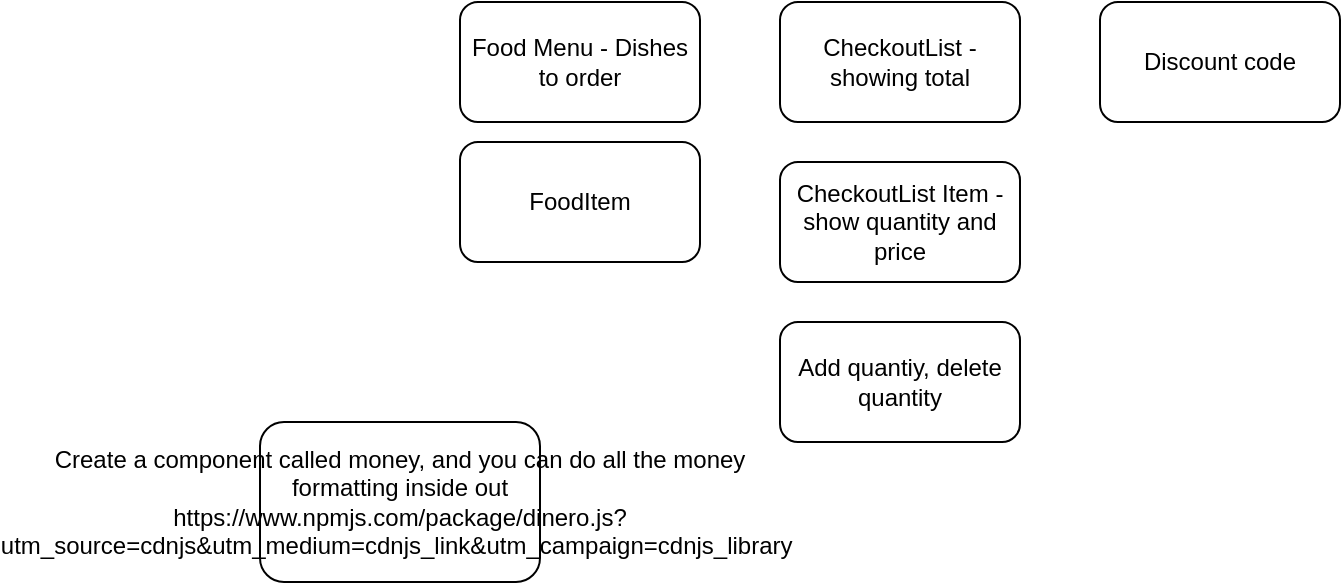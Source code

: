 <mxfile>
    <diagram id="S1Ooe0CdDdcZ_22nc6G8" name="Page-1">
        <mxGraphModel dx="1759" dy="425" grid="1" gridSize="10" guides="1" tooltips="1" connect="1" arrows="1" fold="1" page="1" pageScale="1" pageWidth="827" pageHeight="1169" math="0" shadow="0">
            <root>
                <mxCell id="0"/>
                <mxCell id="1" parent="0"/>
                <mxCell id="2" value="CheckoutList - showing total" style="rounded=1;whiteSpace=wrap;html=1;" vertex="1" parent="1">
                    <mxGeometry x="360" y="60" width="120" height="60" as="geometry"/>
                </mxCell>
                <mxCell id="3" value="Discount code" style="rounded=1;whiteSpace=wrap;html=1;" vertex="1" parent="1">
                    <mxGeometry x="520" y="60" width="120" height="60" as="geometry"/>
                </mxCell>
                <mxCell id="4" value="Food Menu - Dishes to order" style="rounded=1;whiteSpace=wrap;html=1;" vertex="1" parent="1">
                    <mxGeometry x="200" y="60" width="120" height="60" as="geometry"/>
                </mxCell>
                <mxCell id="6" value="Add quantiy, delete quantity" style="rounded=1;whiteSpace=wrap;html=1;" vertex="1" parent="1">
                    <mxGeometry x="360" y="220" width="120" height="60" as="geometry"/>
                </mxCell>
                <mxCell id="7" value="FoodItem" style="rounded=1;whiteSpace=wrap;html=1;" vertex="1" parent="1">
                    <mxGeometry x="200" y="130" width="120" height="60" as="geometry"/>
                </mxCell>
                <mxCell id="8" value="CheckoutList Item - show quantity and price" style="rounded=1;whiteSpace=wrap;html=1;" vertex="1" parent="1">
                    <mxGeometry x="360" y="140" width="120" height="60" as="geometry"/>
                </mxCell>
                <mxCell id="9" value="Create a component called money, and you can do all the money formatting inside out&lt;br&gt;https://www.npmjs.com/package/dinero.js?utm_source=cdnjs&amp;amp;utm_medium=cdnjs_link&amp;amp;utm_campaign=cdnjs_library&amp;nbsp;" style="rounded=1;whiteSpace=wrap;html=1;" vertex="1" parent="1">
                    <mxGeometry x="100" y="270" width="140" height="80" as="geometry"/>
                </mxCell>
            </root>
        </mxGraphModel>
    </diagram>
</mxfile>